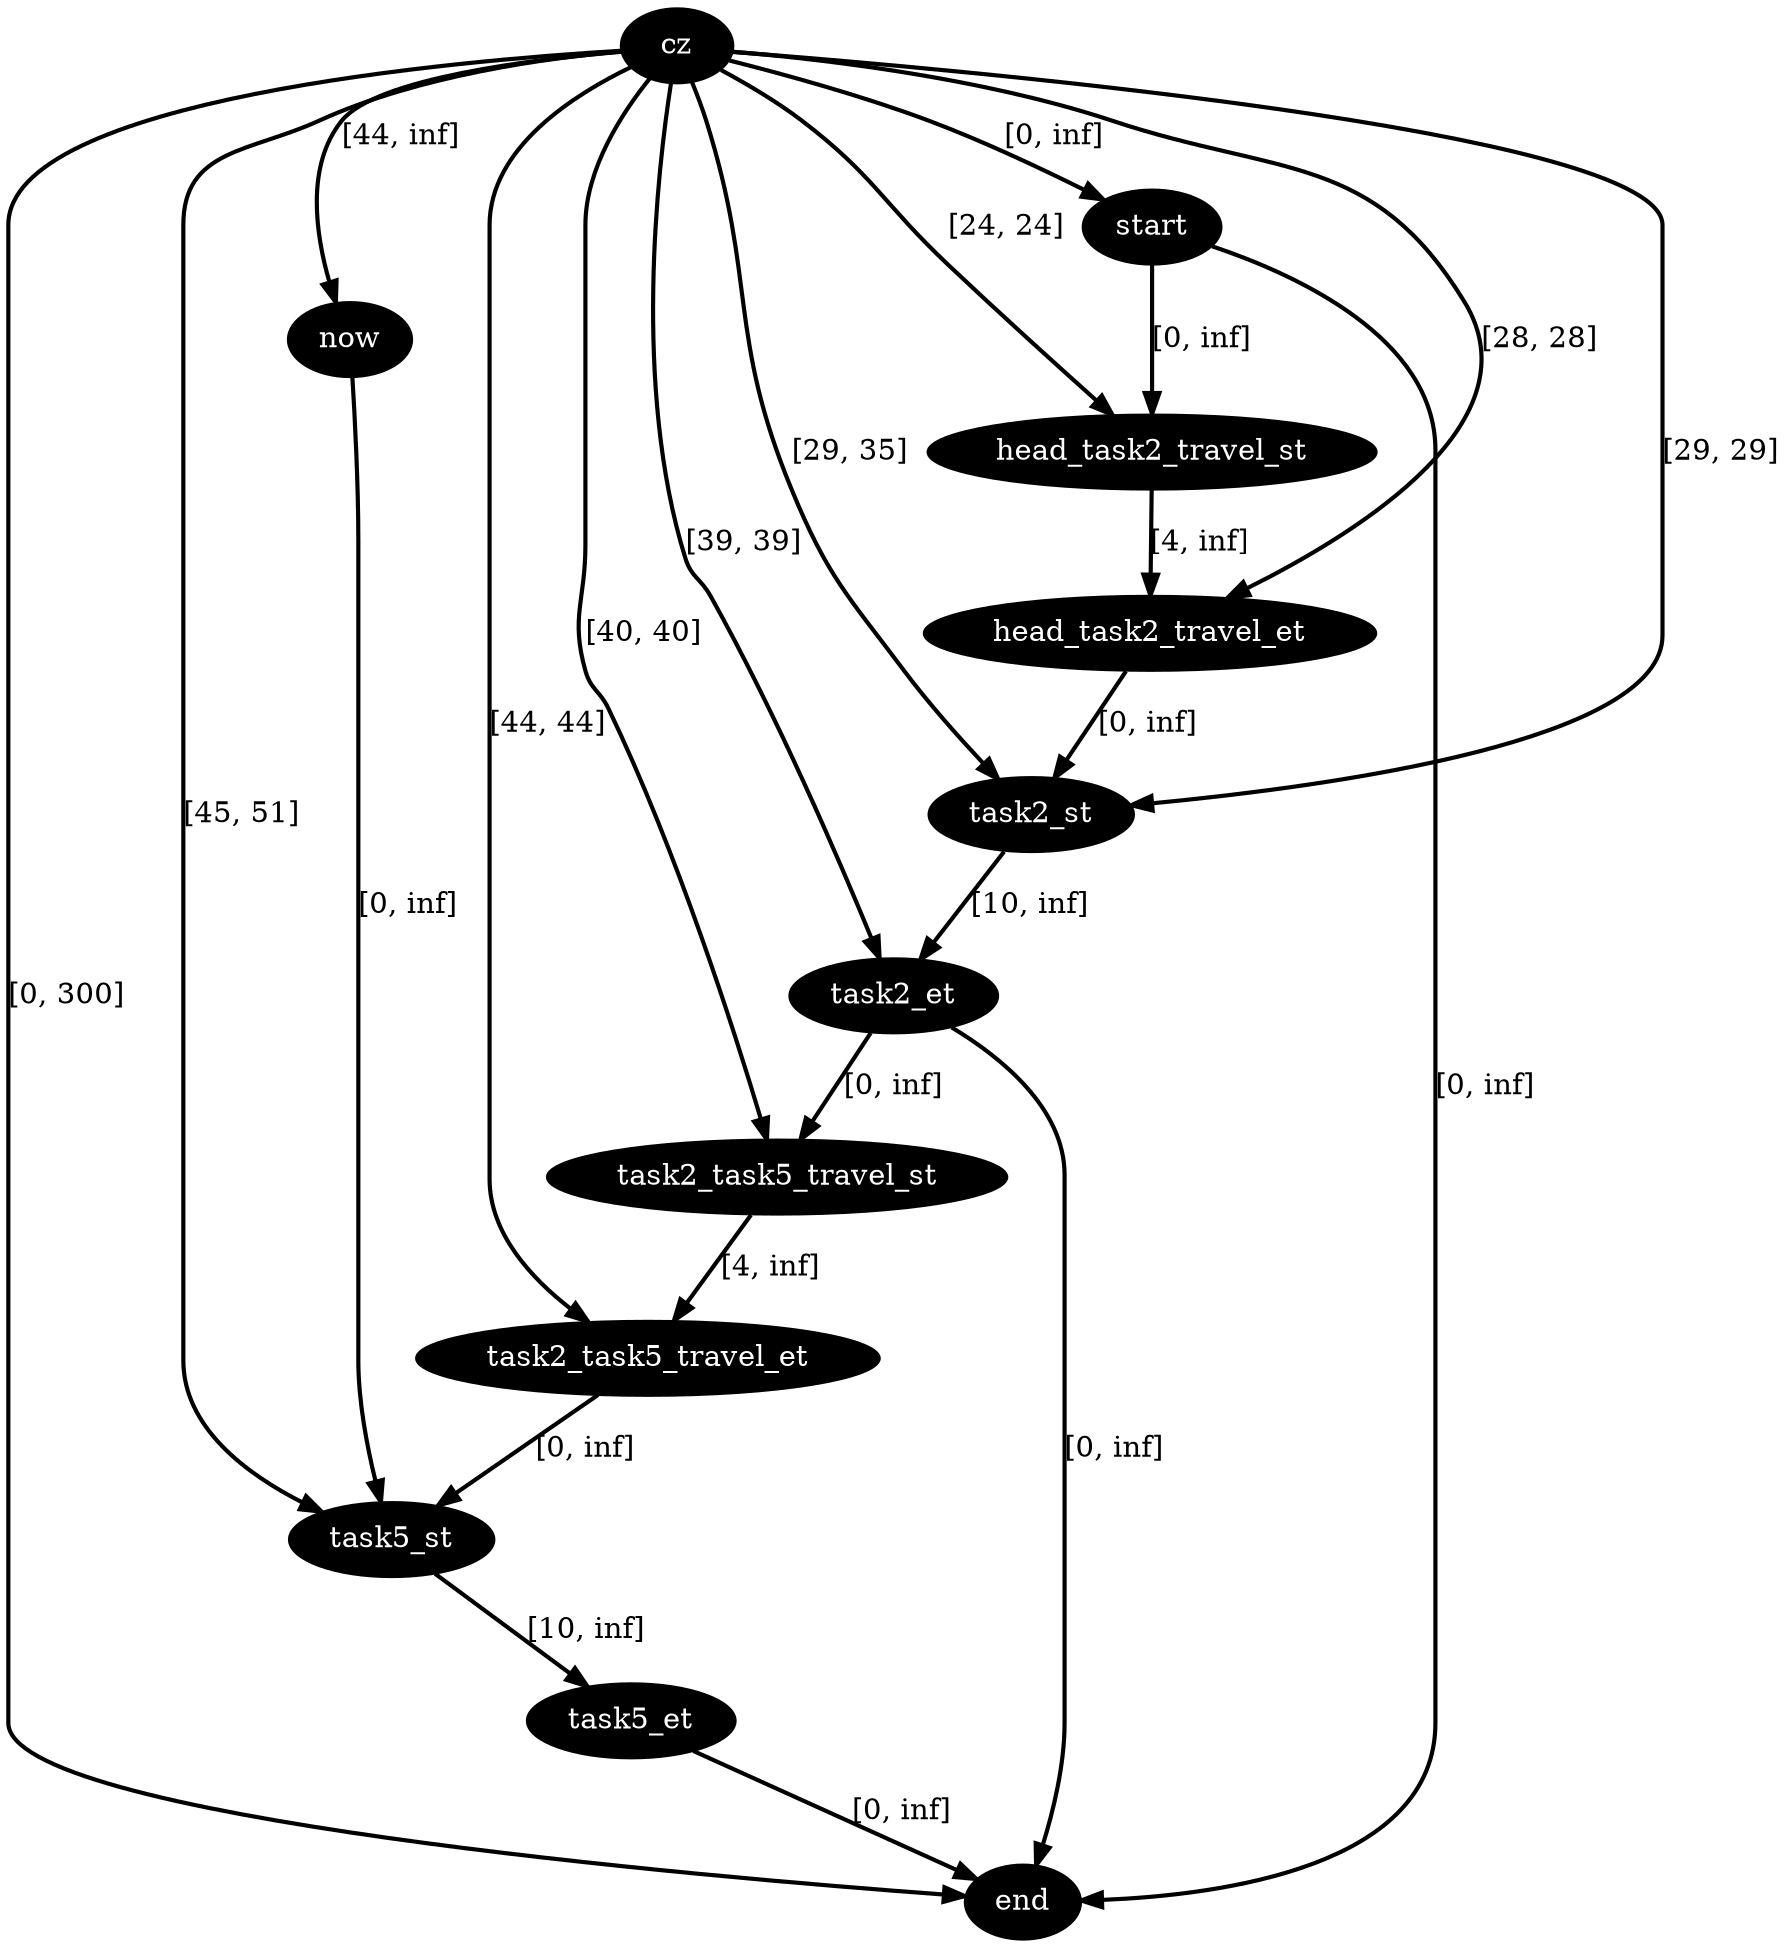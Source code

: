 digraph plan {
0[label="cz",style=filled,fillcolor=black,fontcolor=white];
1[label="start",style=filled,fillcolor=black,fontcolor=white];
2[label="now",style=filled,fillcolor=black,fontcolor=white];
3[label="end",style=filled,fillcolor=black,fontcolor=white];
8[label="head_task2_travel_st",style=filled,fillcolor=black,fontcolor=white];
9[label="head_task2_travel_et",style=filled,fillcolor=black,fontcolor=white];
10[label="task2_st",style=filled,fillcolor=black,fontcolor=white];
11[label="task2_et",style=filled,fillcolor=black,fontcolor=white];
18[label="task2_task5_travel_st",style=filled,fillcolor=black,fontcolor=white];
19[label="task2_task5_travel_et",style=filled,fillcolor=black,fontcolor=white];
20[label="task5_st",style=filled,fillcolor=black,fontcolor=white];
21[label="task5_et",style=filled,fillcolor=black,fontcolor=white];
"0"->"1"[label="[0, inf]",penwidth=2,color=black];
"0"->"3"[label="[0, 300]",penwidth=2,color=black];
"8"->"9"[label="[4, inf]",penwidth=2,color=black];
"0"->"9"[label="[28, 28]",penwidth=2,color=black];
"1"->"8"[label="[0, inf]",penwidth=2,color=black];
"0"->"8"[label="[24, 24]",penwidth=2,color=black];
"0"->"2"[label="[44, inf]",penwidth=2,color=black];
"2"->"20"[label="[0, inf]",penwidth=2,color=black];
"1"->"3"[label="[0, inf]",penwidth=2,color=black];
"0"->"11"[label="[39, 39]",penwidth=2,color=black];
"11"->"3"[label="[0, inf]",penwidth=2,color=black];
"0"->"10"[label="[29, 29]",penwidth=2,color=black];
"0"->"10"[label="[29, 35]",penwidth=2,color=black];
"18"->"19"[label="[4, inf]",penwidth=2,color=black];
"0"->"19"[label="[44, 44]",penwidth=2,color=black];
"11"->"18"[label="[0, inf]",penwidth=2,color=black];
"0"->"18"[label="[40, 40]",penwidth=2,color=black];
"10"->"11"[label="[10, inf]",penwidth=2,color=black];
"9"->"10"[label="[0, inf]",penwidth=2,color=black];
"21"->"3"[label="[0, inf]",penwidth=2,color=black];
"0"->"20"[label="[45, 51]",penwidth=2,color=black];
"20"->"21"[label="[10, inf]",penwidth=2,color=black];
"19"->"20"[label="[0, inf]",penwidth=2,color=black];
}

